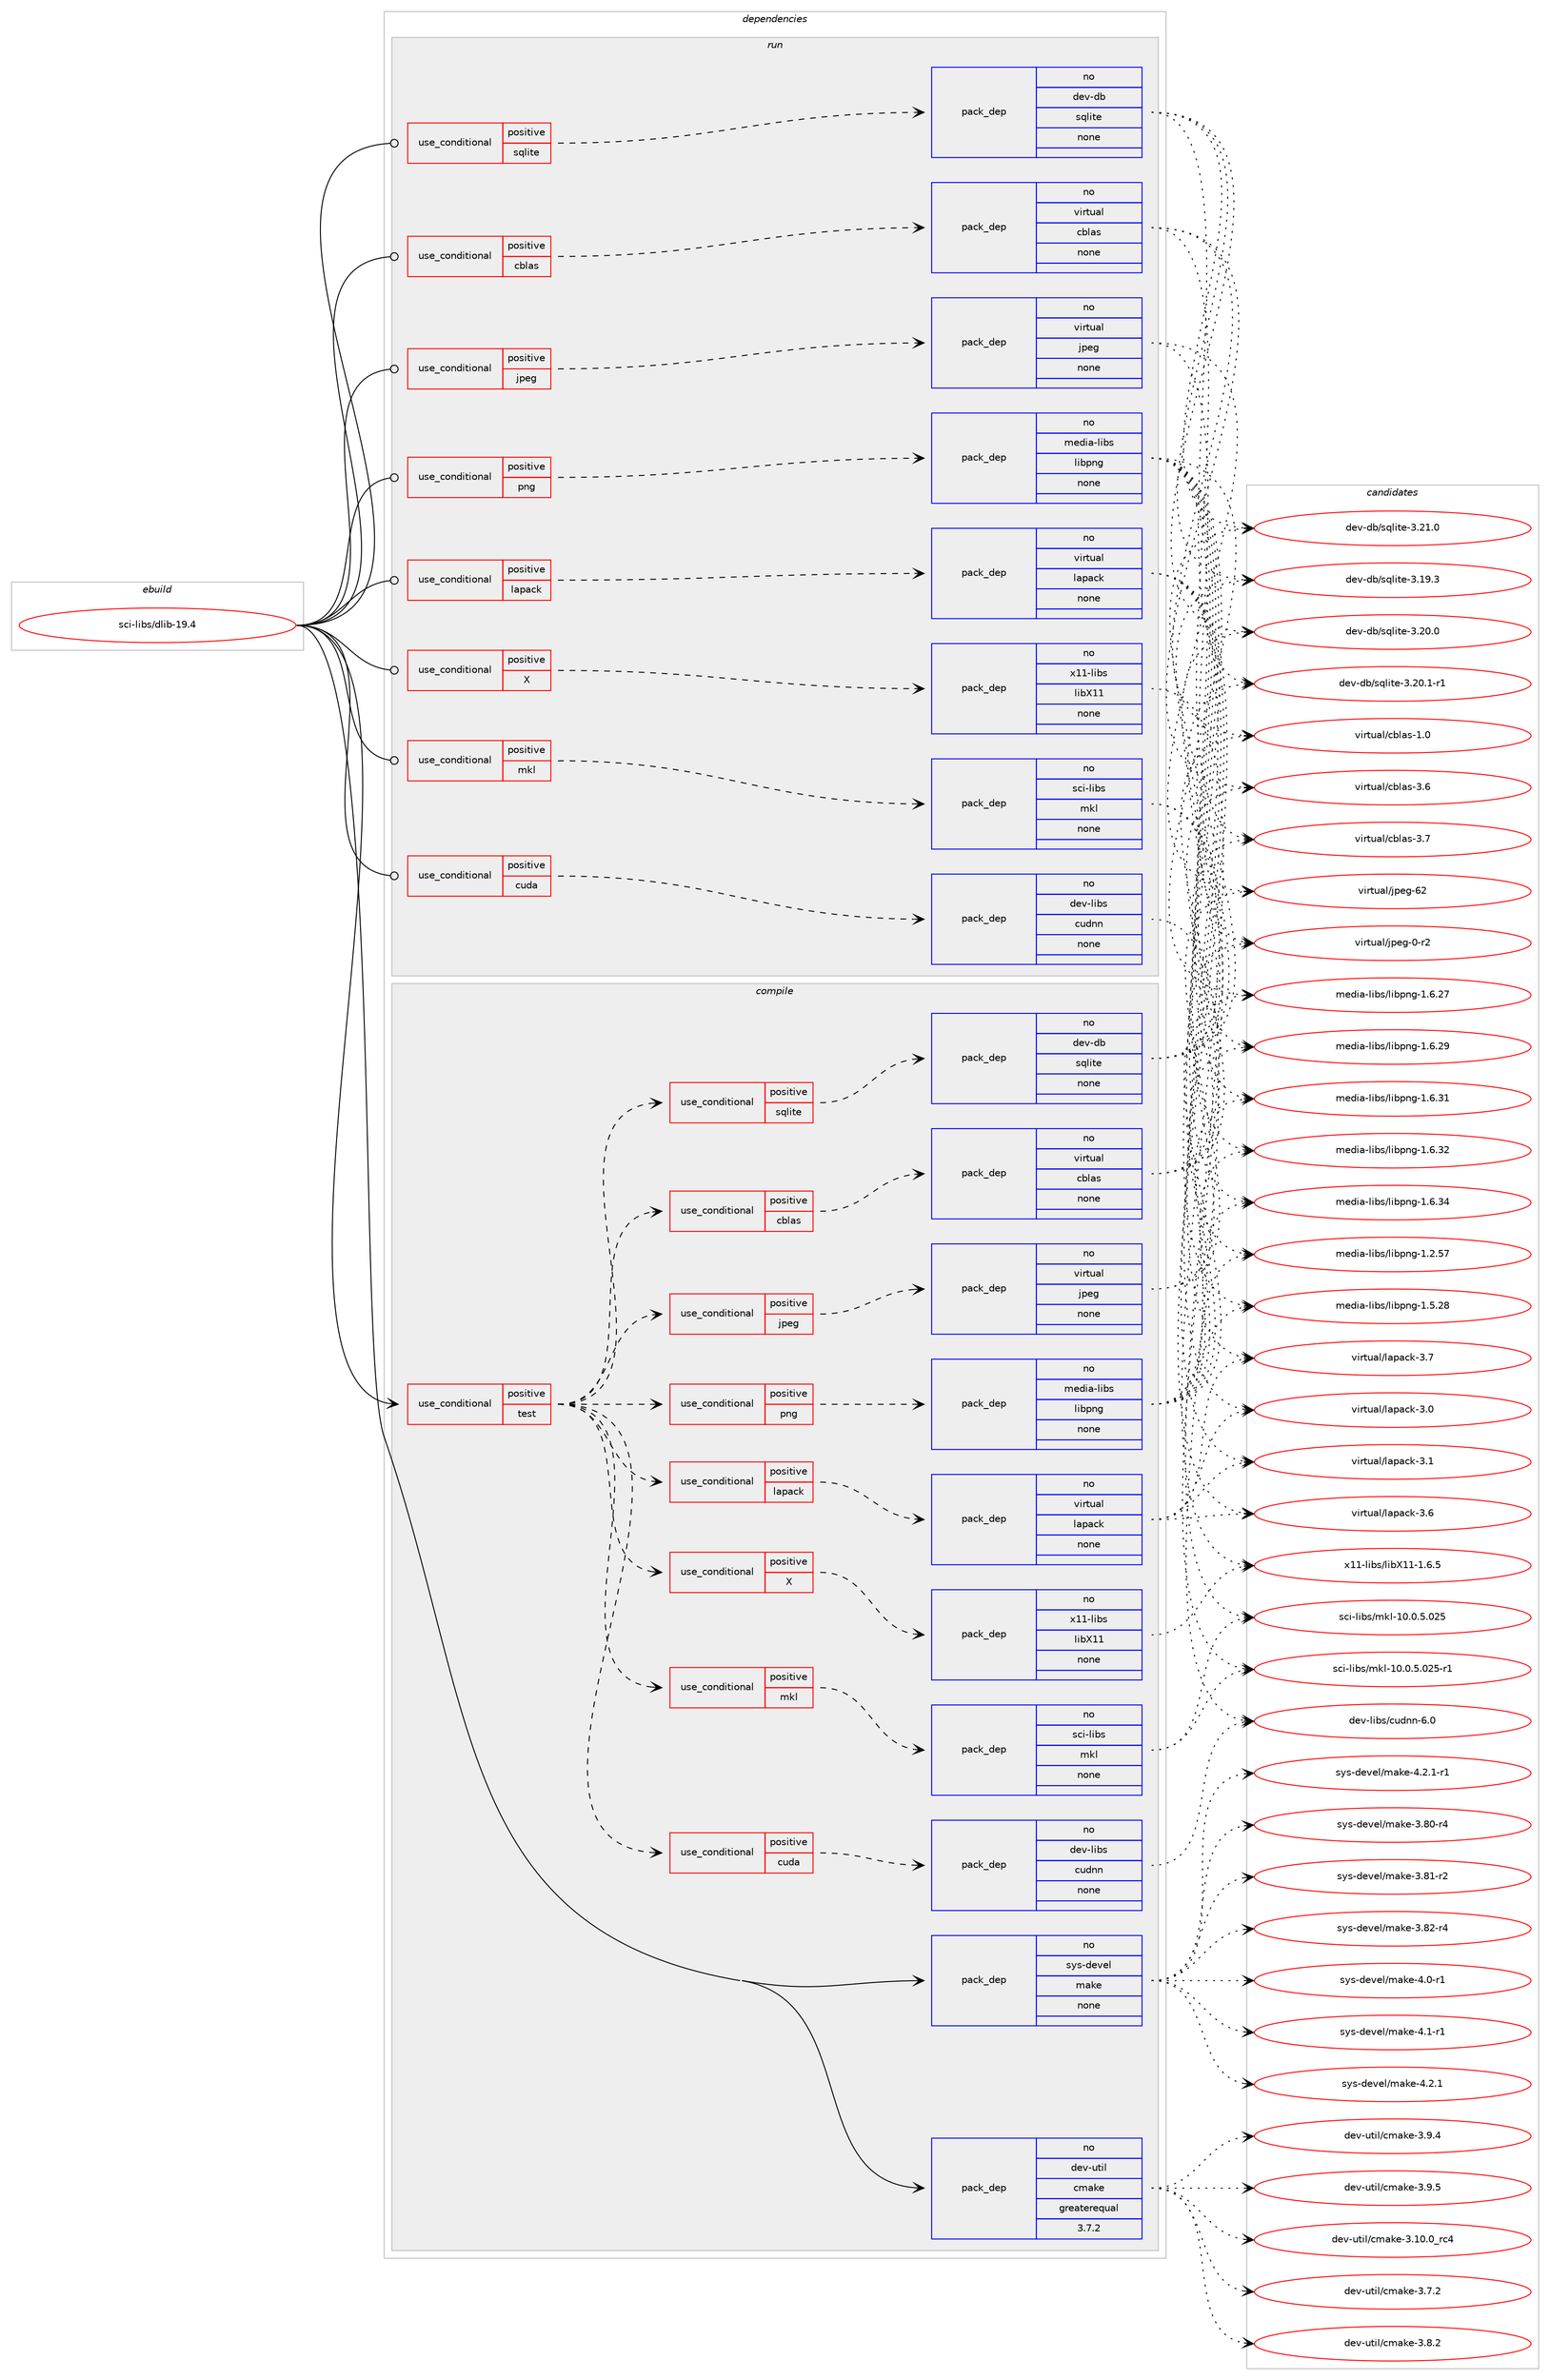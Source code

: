 digraph prolog {

# *************
# Graph options
# *************

newrank=true;
concentrate=true;
compound=true;
graph [rankdir=LR,fontname=Helvetica,fontsize=10,ranksep=1.5];#, ranksep=2.5, nodesep=0.2];
edge  [arrowhead=vee];
node  [fontname=Helvetica,fontsize=10];

# **********
# The ebuild
# **********

subgraph cluster_leftcol {
color=gray;
rank=same;
label=<<i>ebuild</i>>;
id [label="sci-libs/dlib-19.4", color=red, width=4, href="../sci-libs/dlib-19.4.svg"];
}

# ****************
# The dependencies
# ****************

subgraph cluster_midcol {
color=gray;
label=<<i>dependencies</i>>;
subgraph cluster_compile {
fillcolor="#eeeeee";
style=filled;
label=<<i>compile</i>>;
subgraph cond110334 {
dependency450877 [label=<<TABLE BORDER="0" CELLBORDER="1" CELLSPACING="0" CELLPADDING="4"><TR><TD ROWSPAN="3" CELLPADDING="10">use_conditional</TD></TR><TR><TD>positive</TD></TR><TR><TD>test</TD></TR></TABLE>>, shape=none, color=red];
subgraph cond110335 {
dependency450878 [label=<<TABLE BORDER="0" CELLBORDER="1" CELLSPACING="0" CELLPADDING="4"><TR><TD ROWSPAN="3" CELLPADDING="10">use_conditional</TD></TR><TR><TD>positive</TD></TR><TR><TD>cblas</TD></TR></TABLE>>, shape=none, color=red];
subgraph pack332692 {
dependency450879 [label=<<TABLE BORDER="0" CELLBORDER="1" CELLSPACING="0" CELLPADDING="4" WIDTH="220"><TR><TD ROWSPAN="6" CELLPADDING="30">pack_dep</TD></TR><TR><TD WIDTH="110">no</TD></TR><TR><TD>virtual</TD></TR><TR><TD>cblas</TD></TR><TR><TD>none</TD></TR><TR><TD></TD></TR></TABLE>>, shape=none, color=blue];
}
dependency450878:e -> dependency450879:w [weight=20,style="dashed",arrowhead="vee"];
}
dependency450877:e -> dependency450878:w [weight=20,style="dashed",arrowhead="vee"];
subgraph cond110336 {
dependency450880 [label=<<TABLE BORDER="0" CELLBORDER="1" CELLSPACING="0" CELLPADDING="4"><TR><TD ROWSPAN="3" CELLPADDING="10">use_conditional</TD></TR><TR><TD>positive</TD></TR><TR><TD>cuda</TD></TR></TABLE>>, shape=none, color=red];
subgraph pack332693 {
dependency450881 [label=<<TABLE BORDER="0" CELLBORDER="1" CELLSPACING="0" CELLPADDING="4" WIDTH="220"><TR><TD ROWSPAN="6" CELLPADDING="30">pack_dep</TD></TR><TR><TD WIDTH="110">no</TD></TR><TR><TD>dev-libs</TD></TR><TR><TD>cudnn</TD></TR><TR><TD>none</TD></TR><TR><TD></TD></TR></TABLE>>, shape=none, color=blue];
}
dependency450880:e -> dependency450881:w [weight=20,style="dashed",arrowhead="vee"];
}
dependency450877:e -> dependency450880:w [weight=20,style="dashed",arrowhead="vee"];
subgraph cond110337 {
dependency450882 [label=<<TABLE BORDER="0" CELLBORDER="1" CELLSPACING="0" CELLPADDING="4"><TR><TD ROWSPAN="3" CELLPADDING="10">use_conditional</TD></TR><TR><TD>positive</TD></TR><TR><TD>jpeg</TD></TR></TABLE>>, shape=none, color=red];
subgraph pack332694 {
dependency450883 [label=<<TABLE BORDER="0" CELLBORDER="1" CELLSPACING="0" CELLPADDING="4" WIDTH="220"><TR><TD ROWSPAN="6" CELLPADDING="30">pack_dep</TD></TR><TR><TD WIDTH="110">no</TD></TR><TR><TD>virtual</TD></TR><TR><TD>jpeg</TD></TR><TR><TD>none</TD></TR><TR><TD></TD></TR></TABLE>>, shape=none, color=blue];
}
dependency450882:e -> dependency450883:w [weight=20,style="dashed",arrowhead="vee"];
}
dependency450877:e -> dependency450882:w [weight=20,style="dashed",arrowhead="vee"];
subgraph cond110338 {
dependency450884 [label=<<TABLE BORDER="0" CELLBORDER="1" CELLSPACING="0" CELLPADDING="4"><TR><TD ROWSPAN="3" CELLPADDING="10">use_conditional</TD></TR><TR><TD>positive</TD></TR><TR><TD>lapack</TD></TR></TABLE>>, shape=none, color=red];
subgraph pack332695 {
dependency450885 [label=<<TABLE BORDER="0" CELLBORDER="1" CELLSPACING="0" CELLPADDING="4" WIDTH="220"><TR><TD ROWSPAN="6" CELLPADDING="30">pack_dep</TD></TR><TR><TD WIDTH="110">no</TD></TR><TR><TD>virtual</TD></TR><TR><TD>lapack</TD></TR><TR><TD>none</TD></TR><TR><TD></TD></TR></TABLE>>, shape=none, color=blue];
}
dependency450884:e -> dependency450885:w [weight=20,style="dashed",arrowhead="vee"];
}
dependency450877:e -> dependency450884:w [weight=20,style="dashed",arrowhead="vee"];
subgraph cond110339 {
dependency450886 [label=<<TABLE BORDER="0" CELLBORDER="1" CELLSPACING="0" CELLPADDING="4"><TR><TD ROWSPAN="3" CELLPADDING="10">use_conditional</TD></TR><TR><TD>positive</TD></TR><TR><TD>mkl</TD></TR></TABLE>>, shape=none, color=red];
subgraph pack332696 {
dependency450887 [label=<<TABLE BORDER="0" CELLBORDER="1" CELLSPACING="0" CELLPADDING="4" WIDTH="220"><TR><TD ROWSPAN="6" CELLPADDING="30">pack_dep</TD></TR><TR><TD WIDTH="110">no</TD></TR><TR><TD>sci-libs</TD></TR><TR><TD>mkl</TD></TR><TR><TD>none</TD></TR><TR><TD></TD></TR></TABLE>>, shape=none, color=blue];
}
dependency450886:e -> dependency450887:w [weight=20,style="dashed",arrowhead="vee"];
}
dependency450877:e -> dependency450886:w [weight=20,style="dashed",arrowhead="vee"];
subgraph cond110340 {
dependency450888 [label=<<TABLE BORDER="0" CELLBORDER="1" CELLSPACING="0" CELLPADDING="4"><TR><TD ROWSPAN="3" CELLPADDING="10">use_conditional</TD></TR><TR><TD>positive</TD></TR><TR><TD>png</TD></TR></TABLE>>, shape=none, color=red];
subgraph pack332697 {
dependency450889 [label=<<TABLE BORDER="0" CELLBORDER="1" CELLSPACING="0" CELLPADDING="4" WIDTH="220"><TR><TD ROWSPAN="6" CELLPADDING="30">pack_dep</TD></TR><TR><TD WIDTH="110">no</TD></TR><TR><TD>media-libs</TD></TR><TR><TD>libpng</TD></TR><TR><TD>none</TD></TR><TR><TD></TD></TR></TABLE>>, shape=none, color=blue];
}
dependency450888:e -> dependency450889:w [weight=20,style="dashed",arrowhead="vee"];
}
dependency450877:e -> dependency450888:w [weight=20,style="dashed",arrowhead="vee"];
subgraph cond110341 {
dependency450890 [label=<<TABLE BORDER="0" CELLBORDER="1" CELLSPACING="0" CELLPADDING="4"><TR><TD ROWSPAN="3" CELLPADDING="10">use_conditional</TD></TR><TR><TD>positive</TD></TR><TR><TD>sqlite</TD></TR></TABLE>>, shape=none, color=red];
subgraph pack332698 {
dependency450891 [label=<<TABLE BORDER="0" CELLBORDER="1" CELLSPACING="0" CELLPADDING="4" WIDTH="220"><TR><TD ROWSPAN="6" CELLPADDING="30">pack_dep</TD></TR><TR><TD WIDTH="110">no</TD></TR><TR><TD>dev-db</TD></TR><TR><TD>sqlite</TD></TR><TR><TD>none</TD></TR><TR><TD></TD></TR></TABLE>>, shape=none, color=blue];
}
dependency450890:e -> dependency450891:w [weight=20,style="dashed",arrowhead="vee"];
}
dependency450877:e -> dependency450890:w [weight=20,style="dashed",arrowhead="vee"];
subgraph cond110342 {
dependency450892 [label=<<TABLE BORDER="0" CELLBORDER="1" CELLSPACING="0" CELLPADDING="4"><TR><TD ROWSPAN="3" CELLPADDING="10">use_conditional</TD></TR><TR><TD>positive</TD></TR><TR><TD>X</TD></TR></TABLE>>, shape=none, color=red];
subgraph pack332699 {
dependency450893 [label=<<TABLE BORDER="0" CELLBORDER="1" CELLSPACING="0" CELLPADDING="4" WIDTH="220"><TR><TD ROWSPAN="6" CELLPADDING="30">pack_dep</TD></TR><TR><TD WIDTH="110">no</TD></TR><TR><TD>x11-libs</TD></TR><TR><TD>libX11</TD></TR><TR><TD>none</TD></TR><TR><TD></TD></TR></TABLE>>, shape=none, color=blue];
}
dependency450892:e -> dependency450893:w [weight=20,style="dashed",arrowhead="vee"];
}
dependency450877:e -> dependency450892:w [weight=20,style="dashed",arrowhead="vee"];
}
id:e -> dependency450877:w [weight=20,style="solid",arrowhead="vee"];
subgraph pack332700 {
dependency450894 [label=<<TABLE BORDER="0" CELLBORDER="1" CELLSPACING="0" CELLPADDING="4" WIDTH="220"><TR><TD ROWSPAN="6" CELLPADDING="30">pack_dep</TD></TR><TR><TD WIDTH="110">no</TD></TR><TR><TD>dev-util</TD></TR><TR><TD>cmake</TD></TR><TR><TD>greaterequal</TD></TR><TR><TD>3.7.2</TD></TR></TABLE>>, shape=none, color=blue];
}
id:e -> dependency450894:w [weight=20,style="solid",arrowhead="vee"];
subgraph pack332701 {
dependency450895 [label=<<TABLE BORDER="0" CELLBORDER="1" CELLSPACING="0" CELLPADDING="4" WIDTH="220"><TR><TD ROWSPAN="6" CELLPADDING="30">pack_dep</TD></TR><TR><TD WIDTH="110">no</TD></TR><TR><TD>sys-devel</TD></TR><TR><TD>make</TD></TR><TR><TD>none</TD></TR><TR><TD></TD></TR></TABLE>>, shape=none, color=blue];
}
id:e -> dependency450895:w [weight=20,style="solid",arrowhead="vee"];
}
subgraph cluster_compileandrun {
fillcolor="#eeeeee";
style=filled;
label=<<i>compile and run</i>>;
}
subgraph cluster_run {
fillcolor="#eeeeee";
style=filled;
label=<<i>run</i>>;
subgraph cond110343 {
dependency450896 [label=<<TABLE BORDER="0" CELLBORDER="1" CELLSPACING="0" CELLPADDING="4"><TR><TD ROWSPAN="3" CELLPADDING="10">use_conditional</TD></TR><TR><TD>positive</TD></TR><TR><TD>X</TD></TR></TABLE>>, shape=none, color=red];
subgraph pack332702 {
dependency450897 [label=<<TABLE BORDER="0" CELLBORDER="1" CELLSPACING="0" CELLPADDING="4" WIDTH="220"><TR><TD ROWSPAN="6" CELLPADDING="30">pack_dep</TD></TR><TR><TD WIDTH="110">no</TD></TR><TR><TD>x11-libs</TD></TR><TR><TD>libX11</TD></TR><TR><TD>none</TD></TR><TR><TD></TD></TR></TABLE>>, shape=none, color=blue];
}
dependency450896:e -> dependency450897:w [weight=20,style="dashed",arrowhead="vee"];
}
id:e -> dependency450896:w [weight=20,style="solid",arrowhead="odot"];
subgraph cond110344 {
dependency450898 [label=<<TABLE BORDER="0" CELLBORDER="1" CELLSPACING="0" CELLPADDING="4"><TR><TD ROWSPAN="3" CELLPADDING="10">use_conditional</TD></TR><TR><TD>positive</TD></TR><TR><TD>cblas</TD></TR></TABLE>>, shape=none, color=red];
subgraph pack332703 {
dependency450899 [label=<<TABLE BORDER="0" CELLBORDER="1" CELLSPACING="0" CELLPADDING="4" WIDTH="220"><TR><TD ROWSPAN="6" CELLPADDING="30">pack_dep</TD></TR><TR><TD WIDTH="110">no</TD></TR><TR><TD>virtual</TD></TR><TR><TD>cblas</TD></TR><TR><TD>none</TD></TR><TR><TD></TD></TR></TABLE>>, shape=none, color=blue];
}
dependency450898:e -> dependency450899:w [weight=20,style="dashed",arrowhead="vee"];
}
id:e -> dependency450898:w [weight=20,style="solid",arrowhead="odot"];
subgraph cond110345 {
dependency450900 [label=<<TABLE BORDER="0" CELLBORDER="1" CELLSPACING="0" CELLPADDING="4"><TR><TD ROWSPAN="3" CELLPADDING="10">use_conditional</TD></TR><TR><TD>positive</TD></TR><TR><TD>cuda</TD></TR></TABLE>>, shape=none, color=red];
subgraph pack332704 {
dependency450901 [label=<<TABLE BORDER="0" CELLBORDER="1" CELLSPACING="0" CELLPADDING="4" WIDTH="220"><TR><TD ROWSPAN="6" CELLPADDING="30">pack_dep</TD></TR><TR><TD WIDTH="110">no</TD></TR><TR><TD>dev-libs</TD></TR><TR><TD>cudnn</TD></TR><TR><TD>none</TD></TR><TR><TD></TD></TR></TABLE>>, shape=none, color=blue];
}
dependency450900:e -> dependency450901:w [weight=20,style="dashed",arrowhead="vee"];
}
id:e -> dependency450900:w [weight=20,style="solid",arrowhead="odot"];
subgraph cond110346 {
dependency450902 [label=<<TABLE BORDER="0" CELLBORDER="1" CELLSPACING="0" CELLPADDING="4"><TR><TD ROWSPAN="3" CELLPADDING="10">use_conditional</TD></TR><TR><TD>positive</TD></TR><TR><TD>jpeg</TD></TR></TABLE>>, shape=none, color=red];
subgraph pack332705 {
dependency450903 [label=<<TABLE BORDER="0" CELLBORDER="1" CELLSPACING="0" CELLPADDING="4" WIDTH="220"><TR><TD ROWSPAN="6" CELLPADDING="30">pack_dep</TD></TR><TR><TD WIDTH="110">no</TD></TR><TR><TD>virtual</TD></TR><TR><TD>jpeg</TD></TR><TR><TD>none</TD></TR><TR><TD></TD></TR></TABLE>>, shape=none, color=blue];
}
dependency450902:e -> dependency450903:w [weight=20,style="dashed",arrowhead="vee"];
}
id:e -> dependency450902:w [weight=20,style="solid",arrowhead="odot"];
subgraph cond110347 {
dependency450904 [label=<<TABLE BORDER="0" CELLBORDER="1" CELLSPACING="0" CELLPADDING="4"><TR><TD ROWSPAN="3" CELLPADDING="10">use_conditional</TD></TR><TR><TD>positive</TD></TR><TR><TD>lapack</TD></TR></TABLE>>, shape=none, color=red];
subgraph pack332706 {
dependency450905 [label=<<TABLE BORDER="0" CELLBORDER="1" CELLSPACING="0" CELLPADDING="4" WIDTH="220"><TR><TD ROWSPAN="6" CELLPADDING="30">pack_dep</TD></TR><TR><TD WIDTH="110">no</TD></TR><TR><TD>virtual</TD></TR><TR><TD>lapack</TD></TR><TR><TD>none</TD></TR><TR><TD></TD></TR></TABLE>>, shape=none, color=blue];
}
dependency450904:e -> dependency450905:w [weight=20,style="dashed",arrowhead="vee"];
}
id:e -> dependency450904:w [weight=20,style="solid",arrowhead="odot"];
subgraph cond110348 {
dependency450906 [label=<<TABLE BORDER="0" CELLBORDER="1" CELLSPACING="0" CELLPADDING="4"><TR><TD ROWSPAN="3" CELLPADDING="10">use_conditional</TD></TR><TR><TD>positive</TD></TR><TR><TD>mkl</TD></TR></TABLE>>, shape=none, color=red];
subgraph pack332707 {
dependency450907 [label=<<TABLE BORDER="0" CELLBORDER="1" CELLSPACING="0" CELLPADDING="4" WIDTH="220"><TR><TD ROWSPAN="6" CELLPADDING="30">pack_dep</TD></TR><TR><TD WIDTH="110">no</TD></TR><TR><TD>sci-libs</TD></TR><TR><TD>mkl</TD></TR><TR><TD>none</TD></TR><TR><TD></TD></TR></TABLE>>, shape=none, color=blue];
}
dependency450906:e -> dependency450907:w [weight=20,style="dashed",arrowhead="vee"];
}
id:e -> dependency450906:w [weight=20,style="solid",arrowhead="odot"];
subgraph cond110349 {
dependency450908 [label=<<TABLE BORDER="0" CELLBORDER="1" CELLSPACING="0" CELLPADDING="4"><TR><TD ROWSPAN="3" CELLPADDING="10">use_conditional</TD></TR><TR><TD>positive</TD></TR><TR><TD>png</TD></TR></TABLE>>, shape=none, color=red];
subgraph pack332708 {
dependency450909 [label=<<TABLE BORDER="0" CELLBORDER="1" CELLSPACING="0" CELLPADDING="4" WIDTH="220"><TR><TD ROWSPAN="6" CELLPADDING="30">pack_dep</TD></TR><TR><TD WIDTH="110">no</TD></TR><TR><TD>media-libs</TD></TR><TR><TD>libpng</TD></TR><TR><TD>none</TD></TR><TR><TD></TD></TR></TABLE>>, shape=none, color=blue];
}
dependency450908:e -> dependency450909:w [weight=20,style="dashed",arrowhead="vee"];
}
id:e -> dependency450908:w [weight=20,style="solid",arrowhead="odot"];
subgraph cond110350 {
dependency450910 [label=<<TABLE BORDER="0" CELLBORDER="1" CELLSPACING="0" CELLPADDING="4"><TR><TD ROWSPAN="3" CELLPADDING="10">use_conditional</TD></TR><TR><TD>positive</TD></TR><TR><TD>sqlite</TD></TR></TABLE>>, shape=none, color=red];
subgraph pack332709 {
dependency450911 [label=<<TABLE BORDER="0" CELLBORDER="1" CELLSPACING="0" CELLPADDING="4" WIDTH="220"><TR><TD ROWSPAN="6" CELLPADDING="30">pack_dep</TD></TR><TR><TD WIDTH="110">no</TD></TR><TR><TD>dev-db</TD></TR><TR><TD>sqlite</TD></TR><TR><TD>none</TD></TR><TR><TD></TD></TR></TABLE>>, shape=none, color=blue];
}
dependency450910:e -> dependency450911:w [weight=20,style="dashed",arrowhead="vee"];
}
id:e -> dependency450910:w [weight=20,style="solid",arrowhead="odot"];
}
}

# **************
# The candidates
# **************

subgraph cluster_choices {
rank=same;
color=gray;
label=<<i>candidates</i>>;

subgraph choice332692 {
color=black;
nodesep=1;
choice118105114116117971084799981089711545494648 [label="virtual/cblas-1.0", color=red, width=4,href="../virtual/cblas-1.0.svg"];
choice118105114116117971084799981089711545514654 [label="virtual/cblas-3.6", color=red, width=4,href="../virtual/cblas-3.6.svg"];
choice118105114116117971084799981089711545514655 [label="virtual/cblas-3.7", color=red, width=4,href="../virtual/cblas-3.7.svg"];
dependency450879:e -> choice118105114116117971084799981089711545494648:w [style=dotted,weight="100"];
dependency450879:e -> choice118105114116117971084799981089711545514654:w [style=dotted,weight="100"];
dependency450879:e -> choice118105114116117971084799981089711545514655:w [style=dotted,weight="100"];
}
subgraph choice332693 {
color=black;
nodesep=1;
choice1001011184510810598115479911710011011045544648 [label="dev-libs/cudnn-6.0", color=red, width=4,href="../dev-libs/cudnn-6.0.svg"];
dependency450881:e -> choice1001011184510810598115479911710011011045544648:w [style=dotted,weight="100"];
}
subgraph choice332694 {
color=black;
nodesep=1;
choice118105114116117971084710611210110345484511450 [label="virtual/jpeg-0-r2", color=red, width=4,href="../virtual/jpeg-0-r2.svg"];
choice1181051141161179710847106112101103455450 [label="virtual/jpeg-62", color=red, width=4,href="../virtual/jpeg-62.svg"];
dependency450883:e -> choice118105114116117971084710611210110345484511450:w [style=dotted,weight="100"];
dependency450883:e -> choice1181051141161179710847106112101103455450:w [style=dotted,weight="100"];
}
subgraph choice332695 {
color=black;
nodesep=1;
choice118105114116117971084710897112979910745514648 [label="virtual/lapack-3.0", color=red, width=4,href="../virtual/lapack-3.0.svg"];
choice118105114116117971084710897112979910745514649 [label="virtual/lapack-3.1", color=red, width=4,href="../virtual/lapack-3.1.svg"];
choice118105114116117971084710897112979910745514654 [label="virtual/lapack-3.6", color=red, width=4,href="../virtual/lapack-3.6.svg"];
choice118105114116117971084710897112979910745514655 [label="virtual/lapack-3.7", color=red, width=4,href="../virtual/lapack-3.7.svg"];
dependency450885:e -> choice118105114116117971084710897112979910745514648:w [style=dotted,weight="100"];
dependency450885:e -> choice118105114116117971084710897112979910745514649:w [style=dotted,weight="100"];
dependency450885:e -> choice118105114116117971084710897112979910745514654:w [style=dotted,weight="100"];
dependency450885:e -> choice118105114116117971084710897112979910745514655:w [style=dotted,weight="100"];
}
subgraph choice332696 {
color=black;
nodesep=1;
choice115991054510810598115471091071084549484648465346485053 [label="sci-libs/mkl-10.0.5.025", color=red, width=4,href="../sci-libs/mkl-10.0.5.025.svg"];
choice1159910545108105981154710910710845494846484653464850534511449 [label="sci-libs/mkl-10.0.5.025-r1", color=red, width=4,href="../sci-libs/mkl-10.0.5.025-r1.svg"];
dependency450887:e -> choice115991054510810598115471091071084549484648465346485053:w [style=dotted,weight="100"];
dependency450887:e -> choice1159910545108105981154710910710845494846484653464850534511449:w [style=dotted,weight="100"];
}
subgraph choice332697 {
color=black;
nodesep=1;
choice109101100105974510810598115471081059811211010345494650465355 [label="media-libs/libpng-1.2.57", color=red, width=4,href="../media-libs/libpng-1.2.57.svg"];
choice109101100105974510810598115471081059811211010345494653465056 [label="media-libs/libpng-1.5.28", color=red, width=4,href="../media-libs/libpng-1.5.28.svg"];
choice109101100105974510810598115471081059811211010345494654465055 [label="media-libs/libpng-1.6.27", color=red, width=4,href="../media-libs/libpng-1.6.27.svg"];
choice109101100105974510810598115471081059811211010345494654465057 [label="media-libs/libpng-1.6.29", color=red, width=4,href="../media-libs/libpng-1.6.29.svg"];
choice109101100105974510810598115471081059811211010345494654465149 [label="media-libs/libpng-1.6.31", color=red, width=4,href="../media-libs/libpng-1.6.31.svg"];
choice109101100105974510810598115471081059811211010345494654465150 [label="media-libs/libpng-1.6.32", color=red, width=4,href="../media-libs/libpng-1.6.32.svg"];
choice109101100105974510810598115471081059811211010345494654465152 [label="media-libs/libpng-1.6.34", color=red, width=4,href="../media-libs/libpng-1.6.34.svg"];
dependency450889:e -> choice109101100105974510810598115471081059811211010345494650465355:w [style=dotted,weight="100"];
dependency450889:e -> choice109101100105974510810598115471081059811211010345494653465056:w [style=dotted,weight="100"];
dependency450889:e -> choice109101100105974510810598115471081059811211010345494654465055:w [style=dotted,weight="100"];
dependency450889:e -> choice109101100105974510810598115471081059811211010345494654465057:w [style=dotted,weight="100"];
dependency450889:e -> choice109101100105974510810598115471081059811211010345494654465149:w [style=dotted,weight="100"];
dependency450889:e -> choice109101100105974510810598115471081059811211010345494654465150:w [style=dotted,weight="100"];
dependency450889:e -> choice109101100105974510810598115471081059811211010345494654465152:w [style=dotted,weight="100"];
}
subgraph choice332698 {
color=black;
nodesep=1;
choice10010111845100984711511310810511610145514649574651 [label="dev-db/sqlite-3.19.3", color=red, width=4,href="../dev-db/sqlite-3.19.3.svg"];
choice10010111845100984711511310810511610145514650484648 [label="dev-db/sqlite-3.20.0", color=red, width=4,href="../dev-db/sqlite-3.20.0.svg"];
choice100101118451009847115113108105116101455146504846494511449 [label="dev-db/sqlite-3.20.1-r1", color=red, width=4,href="../dev-db/sqlite-3.20.1-r1.svg"];
choice10010111845100984711511310810511610145514650494648 [label="dev-db/sqlite-3.21.0", color=red, width=4,href="../dev-db/sqlite-3.21.0.svg"];
dependency450891:e -> choice10010111845100984711511310810511610145514649574651:w [style=dotted,weight="100"];
dependency450891:e -> choice10010111845100984711511310810511610145514650484648:w [style=dotted,weight="100"];
dependency450891:e -> choice100101118451009847115113108105116101455146504846494511449:w [style=dotted,weight="100"];
dependency450891:e -> choice10010111845100984711511310810511610145514650494648:w [style=dotted,weight="100"];
}
subgraph choice332699 {
color=black;
nodesep=1;
choice120494945108105981154710810598884949454946544653 [label="x11-libs/libX11-1.6.5", color=red, width=4,href="../x11-libs/libX11-1.6.5.svg"];
dependency450893:e -> choice120494945108105981154710810598884949454946544653:w [style=dotted,weight="100"];
}
subgraph choice332700 {
color=black;
nodesep=1;
choice1001011184511711610510847991099710710145514649484648951149952 [label="dev-util/cmake-3.10.0_rc4", color=red, width=4,href="../dev-util/cmake-3.10.0_rc4.svg"];
choice10010111845117116105108479910997107101455146554650 [label="dev-util/cmake-3.7.2", color=red, width=4,href="../dev-util/cmake-3.7.2.svg"];
choice10010111845117116105108479910997107101455146564650 [label="dev-util/cmake-3.8.2", color=red, width=4,href="../dev-util/cmake-3.8.2.svg"];
choice10010111845117116105108479910997107101455146574652 [label="dev-util/cmake-3.9.4", color=red, width=4,href="../dev-util/cmake-3.9.4.svg"];
choice10010111845117116105108479910997107101455146574653 [label="dev-util/cmake-3.9.5", color=red, width=4,href="../dev-util/cmake-3.9.5.svg"];
dependency450894:e -> choice1001011184511711610510847991099710710145514649484648951149952:w [style=dotted,weight="100"];
dependency450894:e -> choice10010111845117116105108479910997107101455146554650:w [style=dotted,weight="100"];
dependency450894:e -> choice10010111845117116105108479910997107101455146564650:w [style=dotted,weight="100"];
dependency450894:e -> choice10010111845117116105108479910997107101455146574652:w [style=dotted,weight="100"];
dependency450894:e -> choice10010111845117116105108479910997107101455146574653:w [style=dotted,weight="100"];
}
subgraph choice332701 {
color=black;
nodesep=1;
choice11512111545100101118101108471099710710145514656484511452 [label="sys-devel/make-3.80-r4", color=red, width=4,href="../sys-devel/make-3.80-r4.svg"];
choice11512111545100101118101108471099710710145514656494511450 [label="sys-devel/make-3.81-r2", color=red, width=4,href="../sys-devel/make-3.81-r2.svg"];
choice11512111545100101118101108471099710710145514656504511452 [label="sys-devel/make-3.82-r4", color=red, width=4,href="../sys-devel/make-3.82-r4.svg"];
choice115121115451001011181011084710997107101455246484511449 [label="sys-devel/make-4.0-r1", color=red, width=4,href="../sys-devel/make-4.0-r1.svg"];
choice115121115451001011181011084710997107101455246494511449 [label="sys-devel/make-4.1-r1", color=red, width=4,href="../sys-devel/make-4.1-r1.svg"];
choice115121115451001011181011084710997107101455246504649 [label="sys-devel/make-4.2.1", color=red, width=4,href="../sys-devel/make-4.2.1.svg"];
choice1151211154510010111810110847109971071014552465046494511449 [label="sys-devel/make-4.2.1-r1", color=red, width=4,href="../sys-devel/make-4.2.1-r1.svg"];
dependency450895:e -> choice11512111545100101118101108471099710710145514656484511452:w [style=dotted,weight="100"];
dependency450895:e -> choice11512111545100101118101108471099710710145514656494511450:w [style=dotted,weight="100"];
dependency450895:e -> choice11512111545100101118101108471099710710145514656504511452:w [style=dotted,weight="100"];
dependency450895:e -> choice115121115451001011181011084710997107101455246484511449:w [style=dotted,weight="100"];
dependency450895:e -> choice115121115451001011181011084710997107101455246494511449:w [style=dotted,weight="100"];
dependency450895:e -> choice115121115451001011181011084710997107101455246504649:w [style=dotted,weight="100"];
dependency450895:e -> choice1151211154510010111810110847109971071014552465046494511449:w [style=dotted,weight="100"];
}
subgraph choice332702 {
color=black;
nodesep=1;
choice120494945108105981154710810598884949454946544653 [label="x11-libs/libX11-1.6.5", color=red, width=4,href="../x11-libs/libX11-1.6.5.svg"];
dependency450897:e -> choice120494945108105981154710810598884949454946544653:w [style=dotted,weight="100"];
}
subgraph choice332703 {
color=black;
nodesep=1;
choice118105114116117971084799981089711545494648 [label="virtual/cblas-1.0", color=red, width=4,href="../virtual/cblas-1.0.svg"];
choice118105114116117971084799981089711545514654 [label="virtual/cblas-3.6", color=red, width=4,href="../virtual/cblas-3.6.svg"];
choice118105114116117971084799981089711545514655 [label="virtual/cblas-3.7", color=red, width=4,href="../virtual/cblas-3.7.svg"];
dependency450899:e -> choice118105114116117971084799981089711545494648:w [style=dotted,weight="100"];
dependency450899:e -> choice118105114116117971084799981089711545514654:w [style=dotted,weight="100"];
dependency450899:e -> choice118105114116117971084799981089711545514655:w [style=dotted,weight="100"];
}
subgraph choice332704 {
color=black;
nodesep=1;
choice1001011184510810598115479911710011011045544648 [label="dev-libs/cudnn-6.0", color=red, width=4,href="../dev-libs/cudnn-6.0.svg"];
dependency450901:e -> choice1001011184510810598115479911710011011045544648:w [style=dotted,weight="100"];
}
subgraph choice332705 {
color=black;
nodesep=1;
choice118105114116117971084710611210110345484511450 [label="virtual/jpeg-0-r2", color=red, width=4,href="../virtual/jpeg-0-r2.svg"];
choice1181051141161179710847106112101103455450 [label="virtual/jpeg-62", color=red, width=4,href="../virtual/jpeg-62.svg"];
dependency450903:e -> choice118105114116117971084710611210110345484511450:w [style=dotted,weight="100"];
dependency450903:e -> choice1181051141161179710847106112101103455450:w [style=dotted,weight="100"];
}
subgraph choice332706 {
color=black;
nodesep=1;
choice118105114116117971084710897112979910745514648 [label="virtual/lapack-3.0", color=red, width=4,href="../virtual/lapack-3.0.svg"];
choice118105114116117971084710897112979910745514649 [label="virtual/lapack-3.1", color=red, width=4,href="../virtual/lapack-3.1.svg"];
choice118105114116117971084710897112979910745514654 [label="virtual/lapack-3.6", color=red, width=4,href="../virtual/lapack-3.6.svg"];
choice118105114116117971084710897112979910745514655 [label="virtual/lapack-3.7", color=red, width=4,href="../virtual/lapack-3.7.svg"];
dependency450905:e -> choice118105114116117971084710897112979910745514648:w [style=dotted,weight="100"];
dependency450905:e -> choice118105114116117971084710897112979910745514649:w [style=dotted,weight="100"];
dependency450905:e -> choice118105114116117971084710897112979910745514654:w [style=dotted,weight="100"];
dependency450905:e -> choice118105114116117971084710897112979910745514655:w [style=dotted,weight="100"];
}
subgraph choice332707 {
color=black;
nodesep=1;
choice115991054510810598115471091071084549484648465346485053 [label="sci-libs/mkl-10.0.5.025", color=red, width=4,href="../sci-libs/mkl-10.0.5.025.svg"];
choice1159910545108105981154710910710845494846484653464850534511449 [label="sci-libs/mkl-10.0.5.025-r1", color=red, width=4,href="../sci-libs/mkl-10.0.5.025-r1.svg"];
dependency450907:e -> choice115991054510810598115471091071084549484648465346485053:w [style=dotted,weight="100"];
dependency450907:e -> choice1159910545108105981154710910710845494846484653464850534511449:w [style=dotted,weight="100"];
}
subgraph choice332708 {
color=black;
nodesep=1;
choice109101100105974510810598115471081059811211010345494650465355 [label="media-libs/libpng-1.2.57", color=red, width=4,href="../media-libs/libpng-1.2.57.svg"];
choice109101100105974510810598115471081059811211010345494653465056 [label="media-libs/libpng-1.5.28", color=red, width=4,href="../media-libs/libpng-1.5.28.svg"];
choice109101100105974510810598115471081059811211010345494654465055 [label="media-libs/libpng-1.6.27", color=red, width=4,href="../media-libs/libpng-1.6.27.svg"];
choice109101100105974510810598115471081059811211010345494654465057 [label="media-libs/libpng-1.6.29", color=red, width=4,href="../media-libs/libpng-1.6.29.svg"];
choice109101100105974510810598115471081059811211010345494654465149 [label="media-libs/libpng-1.6.31", color=red, width=4,href="../media-libs/libpng-1.6.31.svg"];
choice109101100105974510810598115471081059811211010345494654465150 [label="media-libs/libpng-1.6.32", color=red, width=4,href="../media-libs/libpng-1.6.32.svg"];
choice109101100105974510810598115471081059811211010345494654465152 [label="media-libs/libpng-1.6.34", color=red, width=4,href="../media-libs/libpng-1.6.34.svg"];
dependency450909:e -> choice109101100105974510810598115471081059811211010345494650465355:w [style=dotted,weight="100"];
dependency450909:e -> choice109101100105974510810598115471081059811211010345494653465056:w [style=dotted,weight="100"];
dependency450909:e -> choice109101100105974510810598115471081059811211010345494654465055:w [style=dotted,weight="100"];
dependency450909:e -> choice109101100105974510810598115471081059811211010345494654465057:w [style=dotted,weight="100"];
dependency450909:e -> choice109101100105974510810598115471081059811211010345494654465149:w [style=dotted,weight="100"];
dependency450909:e -> choice109101100105974510810598115471081059811211010345494654465150:w [style=dotted,weight="100"];
dependency450909:e -> choice109101100105974510810598115471081059811211010345494654465152:w [style=dotted,weight="100"];
}
subgraph choice332709 {
color=black;
nodesep=1;
choice10010111845100984711511310810511610145514649574651 [label="dev-db/sqlite-3.19.3", color=red, width=4,href="../dev-db/sqlite-3.19.3.svg"];
choice10010111845100984711511310810511610145514650484648 [label="dev-db/sqlite-3.20.0", color=red, width=4,href="../dev-db/sqlite-3.20.0.svg"];
choice100101118451009847115113108105116101455146504846494511449 [label="dev-db/sqlite-3.20.1-r1", color=red, width=4,href="../dev-db/sqlite-3.20.1-r1.svg"];
choice10010111845100984711511310810511610145514650494648 [label="dev-db/sqlite-3.21.0", color=red, width=4,href="../dev-db/sqlite-3.21.0.svg"];
dependency450911:e -> choice10010111845100984711511310810511610145514649574651:w [style=dotted,weight="100"];
dependency450911:e -> choice10010111845100984711511310810511610145514650484648:w [style=dotted,weight="100"];
dependency450911:e -> choice100101118451009847115113108105116101455146504846494511449:w [style=dotted,weight="100"];
dependency450911:e -> choice10010111845100984711511310810511610145514650494648:w [style=dotted,weight="100"];
}
}

}

